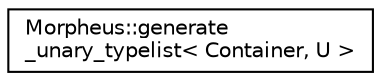 digraph "Graphical Class Hierarchy"
{
 // LATEX_PDF_SIZE
  edge [fontname="Helvetica",fontsize="10",labelfontname="Helvetica",labelfontsize="10"];
  node [fontname="Helvetica",fontsize="10",shape=record];
  rankdir="LR";
  Node0 [label="Morpheus::generate\l_unary_typelist\< Container, U \>",height=0.2,width=0.4,color="black", fillcolor="white", style="filled",URL="$structMorpheus_1_1generate__unary__typelist.html",tooltip="Generates a TypeList of UnaryContainer where each container type is generated from each combination o..."];
}
